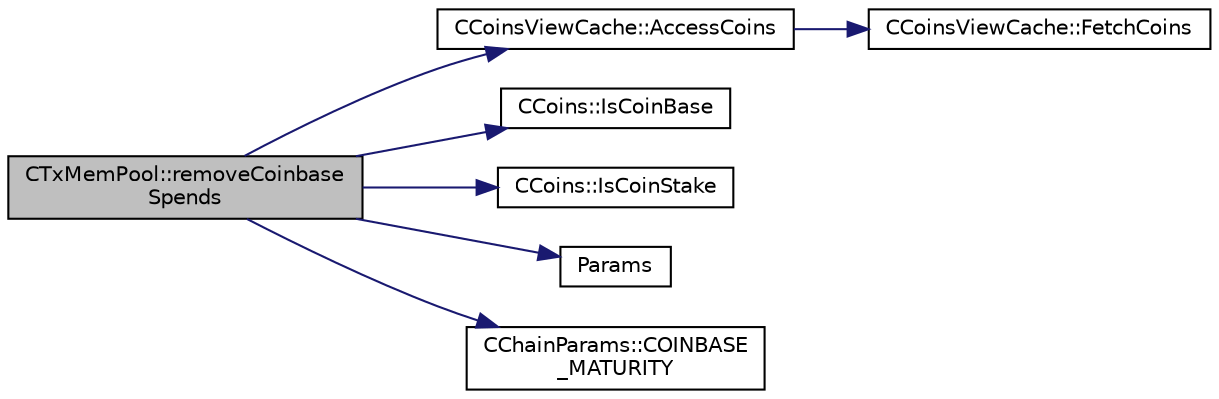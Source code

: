 digraph "CTxMemPool::removeCoinbaseSpends"
{
  edge [fontname="Helvetica",fontsize="10",labelfontname="Helvetica",labelfontsize="10"];
  node [fontname="Helvetica",fontsize="10",shape=record];
  rankdir="LR";
  Node275 [label="CTxMemPool::removeCoinbase\lSpends",height=0.2,width=0.4,color="black", fillcolor="grey75", style="filled", fontcolor="black"];
  Node275 -> Node276 [color="midnightblue",fontsize="10",style="solid",fontname="Helvetica"];
  Node276 [label="CCoinsViewCache::AccessCoins",height=0.2,width=0.4,color="black", fillcolor="white", style="filled",URL="$class_c_coins_view_cache.html#a8e5341e8b01233949d6170dd4d1fd75d",tooltip="Return a pointer to CCoins in the cache, or NULL if not found. "];
  Node276 -> Node277 [color="midnightblue",fontsize="10",style="solid",fontname="Helvetica"];
  Node277 [label="CCoinsViewCache::FetchCoins",height=0.2,width=0.4,color="black", fillcolor="white", style="filled",URL="$class_c_coins_view_cache.html#a7d385628b7d821d2d5b6c5aaf1734616"];
  Node275 -> Node278 [color="midnightblue",fontsize="10",style="solid",fontname="Helvetica"];
  Node278 [label="CCoins::IsCoinBase",height=0.2,width=0.4,color="black", fillcolor="white", style="filled",URL="$class_c_coins.html#a976c1374c3398e1ee23b1110f1663895"];
  Node275 -> Node279 [color="midnightblue",fontsize="10",style="solid",fontname="Helvetica"];
  Node279 [label="CCoins::IsCoinStake",height=0.2,width=0.4,color="black", fillcolor="white", style="filled",URL="$class_c_coins.html#ace818e478f11f06a6f9bebd7adb5933e"];
  Node275 -> Node280 [color="midnightblue",fontsize="10",style="solid",fontname="Helvetica"];
  Node280 [label="Params",height=0.2,width=0.4,color="black", fillcolor="white", style="filled",URL="$chainparams_8cpp.html#ace5c5b706d71a324a417dd2db394fd4a",tooltip="Return the currently selected parameters. "];
  Node275 -> Node281 [color="midnightblue",fontsize="10",style="solid",fontname="Helvetica"];
  Node281 [label="CChainParams::COINBASE\l_MATURITY",height=0.2,width=0.4,color="black", fillcolor="white", style="filled",URL="$class_c_chain_params.html#ab752b3ae1230aaf40b5a2d14d628fab7"];
}

